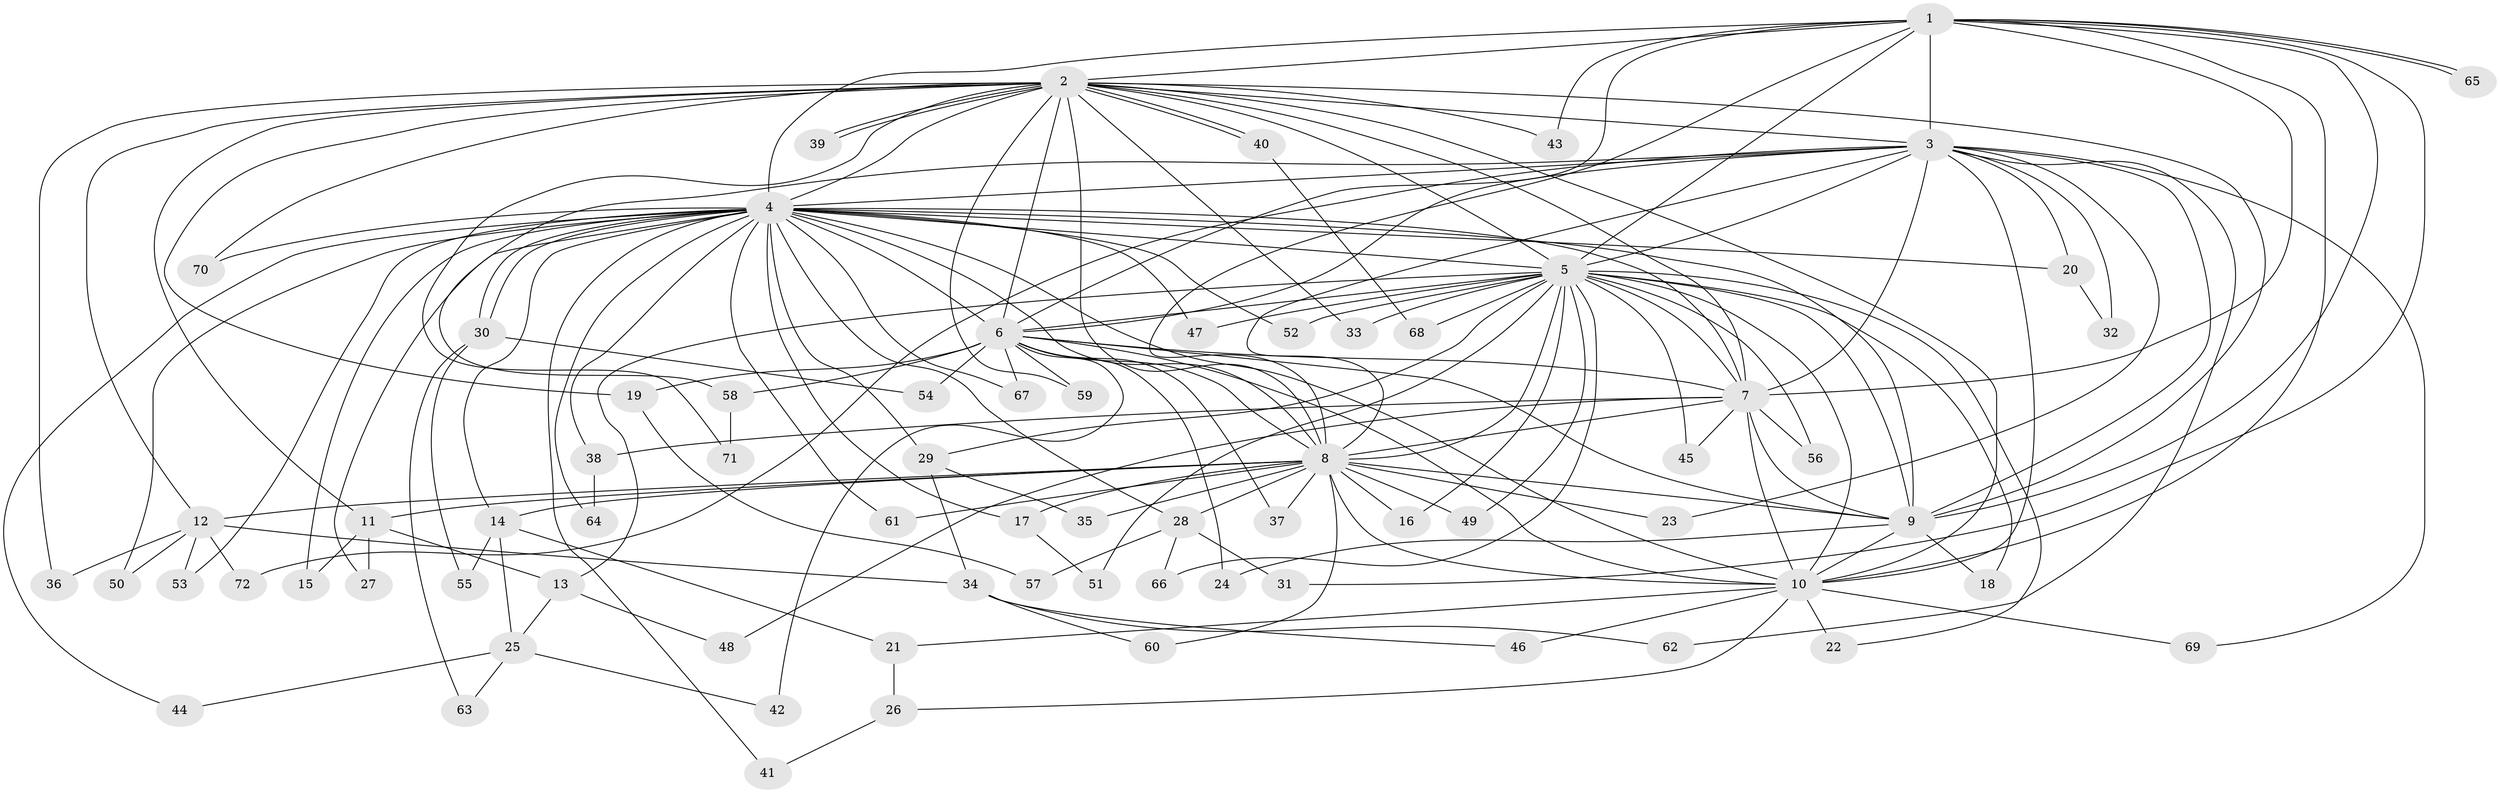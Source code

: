 // coarse degree distribution, {13: 0.04, 20: 0.02, 11: 0.04, 26: 0.02, 21: 0.02, 16: 0.02, 10: 0.02, 22: 0.02, 5: 0.1, 4: 0.02, 2: 0.56, 3: 0.12}
// Generated by graph-tools (version 1.1) at 2025/17/03/04/25 18:17:48]
// undirected, 72 vertices, 169 edges
graph export_dot {
graph [start="1"]
  node [color=gray90,style=filled];
  1;
  2;
  3;
  4;
  5;
  6;
  7;
  8;
  9;
  10;
  11;
  12;
  13;
  14;
  15;
  16;
  17;
  18;
  19;
  20;
  21;
  22;
  23;
  24;
  25;
  26;
  27;
  28;
  29;
  30;
  31;
  32;
  33;
  34;
  35;
  36;
  37;
  38;
  39;
  40;
  41;
  42;
  43;
  44;
  45;
  46;
  47;
  48;
  49;
  50;
  51;
  52;
  53;
  54;
  55;
  56;
  57;
  58;
  59;
  60;
  61;
  62;
  63;
  64;
  65;
  66;
  67;
  68;
  69;
  70;
  71;
  72;
  1 -- 2;
  1 -- 3;
  1 -- 4;
  1 -- 5;
  1 -- 6;
  1 -- 7;
  1 -- 8;
  1 -- 9;
  1 -- 10;
  1 -- 31;
  1 -- 43;
  1 -- 65;
  1 -- 65;
  2 -- 3;
  2 -- 4;
  2 -- 5;
  2 -- 6;
  2 -- 7;
  2 -- 8;
  2 -- 9;
  2 -- 10;
  2 -- 11;
  2 -- 12;
  2 -- 19;
  2 -- 33;
  2 -- 36;
  2 -- 39;
  2 -- 39;
  2 -- 40;
  2 -- 40;
  2 -- 43;
  2 -- 59;
  2 -- 70;
  2 -- 71;
  3 -- 4;
  3 -- 5;
  3 -- 6;
  3 -- 7;
  3 -- 8;
  3 -- 9;
  3 -- 10;
  3 -- 20;
  3 -- 23;
  3 -- 32;
  3 -- 58;
  3 -- 62;
  3 -- 69;
  3 -- 72;
  4 -- 5;
  4 -- 6;
  4 -- 7;
  4 -- 8;
  4 -- 9;
  4 -- 10;
  4 -- 14;
  4 -- 15;
  4 -- 17;
  4 -- 20;
  4 -- 27;
  4 -- 28;
  4 -- 29;
  4 -- 30;
  4 -- 30;
  4 -- 38;
  4 -- 41;
  4 -- 44;
  4 -- 47;
  4 -- 50;
  4 -- 52;
  4 -- 53;
  4 -- 61;
  4 -- 64;
  4 -- 67;
  4 -- 70;
  5 -- 6;
  5 -- 7;
  5 -- 8;
  5 -- 9;
  5 -- 10;
  5 -- 13;
  5 -- 16;
  5 -- 18;
  5 -- 22;
  5 -- 29;
  5 -- 33;
  5 -- 45;
  5 -- 47;
  5 -- 49;
  5 -- 51;
  5 -- 52;
  5 -- 56;
  5 -- 66;
  5 -- 68;
  6 -- 7;
  6 -- 8;
  6 -- 9;
  6 -- 10;
  6 -- 19;
  6 -- 24;
  6 -- 37;
  6 -- 42;
  6 -- 54;
  6 -- 58;
  6 -- 59;
  6 -- 67;
  7 -- 8;
  7 -- 9;
  7 -- 10;
  7 -- 38;
  7 -- 45;
  7 -- 48;
  7 -- 56;
  8 -- 9;
  8 -- 10;
  8 -- 11;
  8 -- 12;
  8 -- 14;
  8 -- 16;
  8 -- 17;
  8 -- 23;
  8 -- 28;
  8 -- 35;
  8 -- 37;
  8 -- 49;
  8 -- 60;
  8 -- 61;
  9 -- 10;
  9 -- 18;
  9 -- 24;
  10 -- 21;
  10 -- 22;
  10 -- 26;
  10 -- 46;
  10 -- 69;
  11 -- 13;
  11 -- 15;
  11 -- 27;
  12 -- 34;
  12 -- 36;
  12 -- 50;
  12 -- 53;
  12 -- 72;
  13 -- 25;
  13 -- 48;
  14 -- 21;
  14 -- 25;
  14 -- 55;
  17 -- 51;
  19 -- 57;
  20 -- 32;
  21 -- 26;
  25 -- 42;
  25 -- 44;
  25 -- 63;
  26 -- 41;
  28 -- 31;
  28 -- 57;
  28 -- 66;
  29 -- 34;
  29 -- 35;
  30 -- 54;
  30 -- 55;
  30 -- 63;
  34 -- 46;
  34 -- 60;
  34 -- 62;
  38 -- 64;
  40 -- 68;
  58 -- 71;
}
